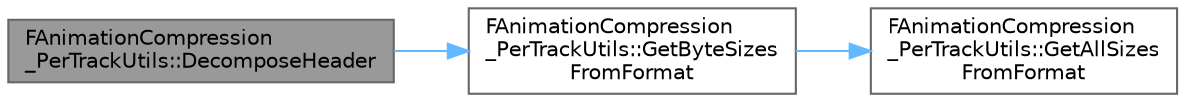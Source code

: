 digraph "FAnimationCompression_PerTrackUtils::DecomposeHeader"
{
 // INTERACTIVE_SVG=YES
 // LATEX_PDF_SIZE
  bgcolor="transparent";
  edge [fontname=Helvetica,fontsize=10,labelfontname=Helvetica,labelfontsize=10];
  node [fontname=Helvetica,fontsize=10,shape=box,height=0.2,width=0.4];
  rankdir="LR";
  Node1 [id="Node000001",label="FAnimationCompression\l_PerTrackUtils::DecomposeHeader",height=0.2,width=0.4,color="gray40", fillcolor="grey60", style="filled", fontcolor="black",tooltip="Decomposes a header created with MakeHeader into three/four fields (two are still left packed into Fo..."];
  Node1 -> Node2 [id="edge1_Node000001_Node000002",color="steelblue1",style="solid",tooltip=" "];
  Node2 [id="Node000002",label="FAnimationCompression\l_PerTrackUtils::GetByteSizes\lFromFormat",height=0.2,width=0.4,color="grey40", fillcolor="white", style="filled",URL="$d8/d21/classFAnimationCompression__PerTrackUtils.html#ab08b48db4e6a2512f372a3af5c10b2c3",tooltip=" "];
  Node2 -> Node3 [id="edge2_Node000002_Node000003",color="steelblue1",style="solid",tooltip=" "];
  Node3 [id="Node000003",label="FAnimationCompression\l_PerTrackUtils::GetAllSizes\lFromFormat",height=0.2,width=0.4,color="grey40", fillcolor="white", style="filled",URL="$d8/d21/classFAnimationCompression__PerTrackUtils.html#a530adb7c1ed4279afe8e7328277b3c65",tooltip="Figures out the size of various parts of a compressed track from the format and format flags combo."];
}
